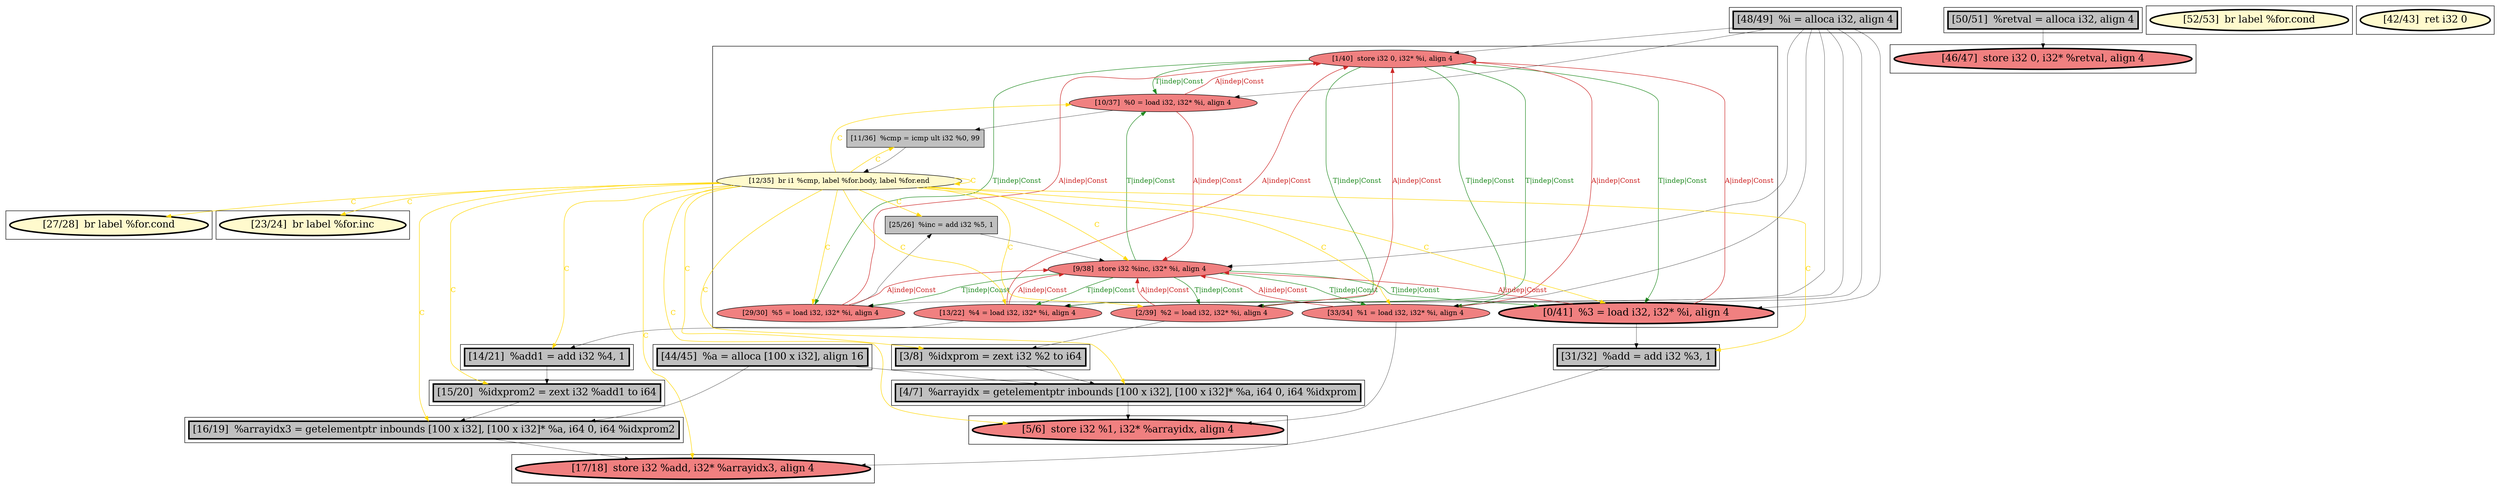 
digraph G {



node109->node115 [style=solid,color=forestgreen,label="T|indep|Const",penwidth=1.0,fontcolor=forestgreen ]
node114->node109 [style=solid,color=firebrick3,label="A|indep|Const",penwidth=1.0,fontcolor=firebrick3 ]
node115->node109 [style=solid,color=firebrick3,label="A|indep|Const",penwidth=1.0,fontcolor=firebrick3 ]
node112->node109 [style=solid,color=firebrick3,label="A|indep|Const",penwidth=1.0,fontcolor=firebrick3 ]
node112->node123 [style=solid,color=black,label="",penwidth=0.5,fontcolor=black ]
node116->node107 [style=solid,color=forestgreen,label="T|indep|Const",penwidth=1.0,fontcolor=forestgreen ]
node124->node120 [style=solid,color=black,label="",penwidth=0.5,fontcolor=black ]
node108->node124 [style=solid,color=black,label="",penwidth=0.5,fontcolor=black ]
node111->node118 [style=solid,color=black,label="",penwidth=0.5,fontcolor=black ]
node119->node105 [style=solid,color=black,label="",penwidth=0.5,fontcolor=black ]
node109->node112 [style=solid,color=forestgreen,label="T|indep|Const",penwidth=1.0,fontcolor=forestgreen ]
node103->node115 [style=solid,color=black,label="",penwidth=0.5,fontcolor=black ]
node115->node117 [style=solid,color=black,label="",penwidth=0.5,fontcolor=black ]
node114->node121 [style=solid,color=black,label="",penwidth=0.5,fontcolor=black ]
node109->node108 [style=solid,color=forestgreen,label="T|indep|Const",penwidth=1.0,fontcolor=forestgreen ]
node113->node112 [style=solid,color=gold,label="C",penwidth=1.0,fontcolor=gold ]
node103->node111 [style=solid,color=black,label="",penwidth=0.5,fontcolor=black ]
node113->node107 [style=solid,color=gold,label="C",penwidth=1.0,fontcolor=gold ]
node108->node109 [style=solid,color=firebrick3,label="A|indep|Const",penwidth=1.0,fontcolor=firebrick3 ]
node118->node104 [style=solid,color=black,label="",penwidth=0.5,fontcolor=black ]
node123->node119 [style=solid,color=black,label="",penwidth=0.5,fontcolor=black ]
node113->node116 [style=solid,color=gold,label="C",penwidth=1.0,fontcolor=gold ]
node113->node101 [style=solid,color=gold,label="C",penwidth=1.0,fontcolor=gold ]
node107->node116 [style=solid,color=firebrick3,label="A|indep|Const",penwidth=1.0,fontcolor=firebrick3 ]
node103->node108 [style=solid,color=black,label="",penwidth=0.5,fontcolor=black ]
node111->node109 [style=solid,color=firebrick3,label="A|indep|Const",penwidth=1.0,fontcolor=firebrick3 ]
node103->node114 [style=solid,color=black,label="",penwidth=0.5,fontcolor=black ]
node113->node113 [style=solid,color=gold,label="C",penwidth=1.0,fontcolor=gold ]
node113->node104 [style=solid,color=gold,label="C",penwidth=1.0,fontcolor=gold ]
node109->node111 [style=solid,color=forestgreen,label="T|indep|Const",penwidth=1.0,fontcolor=forestgreen ]
node113->node124 [style=solid,color=gold,label="C",penwidth=1.0,fontcolor=gold ]
node113->node119 [style=solid,color=gold,label="C",penwidth=1.0,fontcolor=gold ]
node113->node120 [style=solid,color=gold,label="C",penwidth=1.0,fontcolor=gold ]
node113->node111 [style=solid,color=gold,label="C",penwidth=1.0,fontcolor=gold ]
node116->node112 [style=solid,color=forestgreen,label="T|indep|Const",penwidth=1.0,fontcolor=forestgreen ]
node107->node109 [style=solid,color=firebrick3,label="A|indep|Const",penwidth=1.0,fontcolor=firebrick3 ]
node116->node114 [style=solid,color=forestgreen,label="T|indep|Const",penwidth=1.0,fontcolor=forestgreen ]
node100->node120 [style=solid,color=black,label="",penwidth=0.5,fontcolor=black ]
node106->node99 [style=solid,color=black,label="",penwidth=0.5,fontcolor=black ]
node113->node122 [style=solid,color=gold,label="C",penwidth=1.0,fontcolor=gold ]
node113->node123 [style=solid,color=gold,label="C",penwidth=1.0,fontcolor=gold ]
node111->node116 [style=solid,color=firebrick3,label="A|indep|Const",penwidth=1.0,fontcolor=firebrick3 ]
node113->node118 [style=solid,color=gold,label="C",penwidth=1.0,fontcolor=gold ]
node103->node109 [style=solid,color=black,label="",penwidth=0.5,fontcolor=black ]
node113->node114 [style=solid,color=gold,label="C",penwidth=1.0,fontcolor=gold ]
node116->node111 [style=solid,color=forestgreen,label="T|indep|Const",penwidth=1.0,fontcolor=forestgreen ]
node108->node116 [style=solid,color=firebrick3,label="A|indep|Const",penwidth=1.0,fontcolor=firebrick3 ]
node103->node112 [style=solid,color=black,label="",penwidth=0.5,fontcolor=black ]
node117->node113 [style=solid,color=black,label="",penwidth=0.5,fontcolor=black ]
node105->node104 [style=solid,color=black,label="",penwidth=0.5,fontcolor=black ]
node114->node116 [style=solid,color=firebrick3,label="A|indep|Const",penwidth=1.0,fontcolor=firebrick3 ]
node113->node108 [style=solid,color=gold,label="C",penwidth=1.0,fontcolor=gold ]
node115->node116 [style=solid,color=firebrick3,label="A|indep|Const",penwidth=1.0,fontcolor=firebrick3 ]
node112->node116 [style=solid,color=firebrick3,label="A|indep|Const",penwidth=1.0,fontcolor=firebrick3 ]
node116->node115 [style=solid,color=forestgreen,label="T|indep|Const",penwidth=1.0,fontcolor=forestgreen ]
node113->node115 [style=solid,color=gold,label="C",penwidth=1.0,fontcolor=gold ]
node109->node114 [style=solid,color=forestgreen,label="T|indep|Const",penwidth=1.0,fontcolor=forestgreen ]
node113->node121 [style=solid,color=gold,label="C",penwidth=1.0,fontcolor=gold ]
node113->node105 [style=solid,color=gold,label="C",penwidth=1.0,fontcolor=gold ]
node103->node107 [style=solid,color=black,label="",penwidth=0.5,fontcolor=black ]
node100->node105 [style=solid,color=black,label="",penwidth=0.5,fontcolor=black ]
node110->node116 [style=solid,color=black,label="",penwidth=0.5,fontcolor=black ]
node107->node110 [style=solid,color=black,label="",penwidth=0.5,fontcolor=black ]
node113->node117 [style=solid,color=gold,label="C",penwidth=1.0,fontcolor=gold ]
node120->node121 [style=solid,color=black,label="",penwidth=0.5,fontcolor=black ]
node113->node110 [style=solid,color=gold,label="C",penwidth=1.0,fontcolor=gold ]
node116->node108 [style=solid,color=forestgreen,label="T|indep|Const",penwidth=1.0,fontcolor=forestgreen ]
node109->node107 [style=solid,color=forestgreen,label="T|indep|Const",penwidth=1.0,fontcolor=forestgreen ]
node103->node116 [style=solid,color=black,label="",penwidth=0.5,fontcolor=black ]


subgraph cluster16 {


node124 [penwidth=3.0,fontsize=20,fillcolor=grey,label="[3/8]  %idxprom = zext i32 %2 to i64",shape=rectangle,style=filled ]



}

subgraph cluster4 {


node102 [penwidth=3.0,fontsize=20,fillcolor=lemonchiffon,label="[52/53]  br label %for.cond",shape=ellipse,style=filled ]



}

subgraph cluster3 {


node101 [penwidth=3.0,fontsize=20,fillcolor=lemonchiffon,label="[27/28]  br label %for.cond",shape=ellipse,style=filled ]



}

subgraph cluster2 {


node100 [penwidth=3.0,fontsize=20,fillcolor=grey,label="[44/45]  %a = alloca [100 x i32], align 16",shape=rectangle,style=filled ]



}

subgraph cluster1 {


node99 [penwidth=3.0,fontsize=20,fillcolor=lightcoral,label="[46/47]  store i32 0, i32* %retval, align 4",shape=ellipse,style=filled ]



}

subgraph cluster12 {


node120 [penwidth=3.0,fontsize=20,fillcolor=grey,label="[4/7]  %arrayidx = getelementptr inbounds [100 x i32], [100 x i32]* %a, i64 0, i64 %idxprom",shape=rectangle,style=filled ]



}

subgraph cluster5 {


node103 [penwidth=3.0,fontsize=20,fillcolor=grey,label="[48/49]  %i = alloca i32, align 4",shape=rectangle,style=filled ]



}

subgraph cluster0 {


node98 [penwidth=3.0,fontsize=20,fillcolor=lemonchiffon,label="[42/43]  ret i32 0",shape=ellipse,style=filled ]



}

subgraph cluster6 {


node104 [penwidth=3.0,fontsize=20,fillcolor=lightcoral,label="[17/18]  store i32 %add, i32* %arrayidx3, align 4",shape=ellipse,style=filled ]



}

subgraph cluster14 {


node122 [penwidth=3.0,fontsize=20,fillcolor=lemonchiffon,label="[23/24]  br label %for.inc",shape=ellipse,style=filled ]



}

subgraph cluster7 {


node105 [penwidth=3.0,fontsize=20,fillcolor=grey,label="[16/19]  %arrayidx3 = getelementptr inbounds [100 x i32], [100 x i32]* %a, i64 0, i64 %idxprom2",shape=rectangle,style=filled ]



}

subgraph cluster8 {


node106 [penwidth=3.0,fontsize=20,fillcolor=grey,label="[50/51]  %retval = alloca i32, align 4",shape=rectangle,style=filled ]



}

subgraph cluster9 {


node117 [fillcolor=grey,label="[11/36]  %cmp = icmp ult i32 %0, 99",shape=rectangle,style=filled ]
node116 [fillcolor=lightcoral,label="[9/38]  store i32 %inc, i32* %i, align 4",shape=ellipse,style=filled ]
node115 [fillcolor=lightcoral,label="[10/37]  %0 = load i32, i32* %i, align 4",shape=ellipse,style=filled ]
node114 [fillcolor=lightcoral,label="[33/34]  %1 = load i32, i32* %i, align 4",shape=ellipse,style=filled ]
node113 [fillcolor=lemonchiffon,label="[12/35]  br i1 %cmp, label %for.body, label %for.end",shape=ellipse,style=filled ]
node108 [fillcolor=lightcoral,label="[2/39]  %2 = load i32, i32* %i, align 4",shape=ellipse,style=filled ]
node107 [fillcolor=lightcoral,label="[29/30]  %5 = load i32, i32* %i, align 4",shape=ellipse,style=filled ]
node109 [fillcolor=lightcoral,label="[1/40]  store i32 0, i32* %i, align 4",shape=ellipse,style=filled ]
node110 [fillcolor=grey,label="[25/26]  %inc = add i32 %5, 1",shape=rectangle,style=filled ]
node111 [penwidth=3.0,fontsize=20,fillcolor=lightcoral,label="[0/41]  %3 = load i32, i32* %i, align 4",shape=ellipse,style=filled ]
node112 [fillcolor=lightcoral,label="[13/22]  %4 = load i32, i32* %i, align 4",shape=ellipse,style=filled ]



}

subgraph cluster10 {


node118 [penwidth=3.0,fontsize=20,fillcolor=grey,label="[31/32]  %add = add i32 %3, 1",shape=rectangle,style=filled ]



}

subgraph cluster11 {


node119 [penwidth=3.0,fontsize=20,fillcolor=grey,label="[15/20]  %idxprom2 = zext i32 %add1 to i64",shape=rectangle,style=filled ]



}

subgraph cluster13 {


node121 [penwidth=3.0,fontsize=20,fillcolor=lightcoral,label="[5/6]  store i32 %1, i32* %arrayidx, align 4",shape=ellipse,style=filled ]



}

subgraph cluster15 {


node123 [penwidth=3.0,fontsize=20,fillcolor=grey,label="[14/21]  %add1 = add i32 %4, 1",shape=rectangle,style=filled ]



}

}
